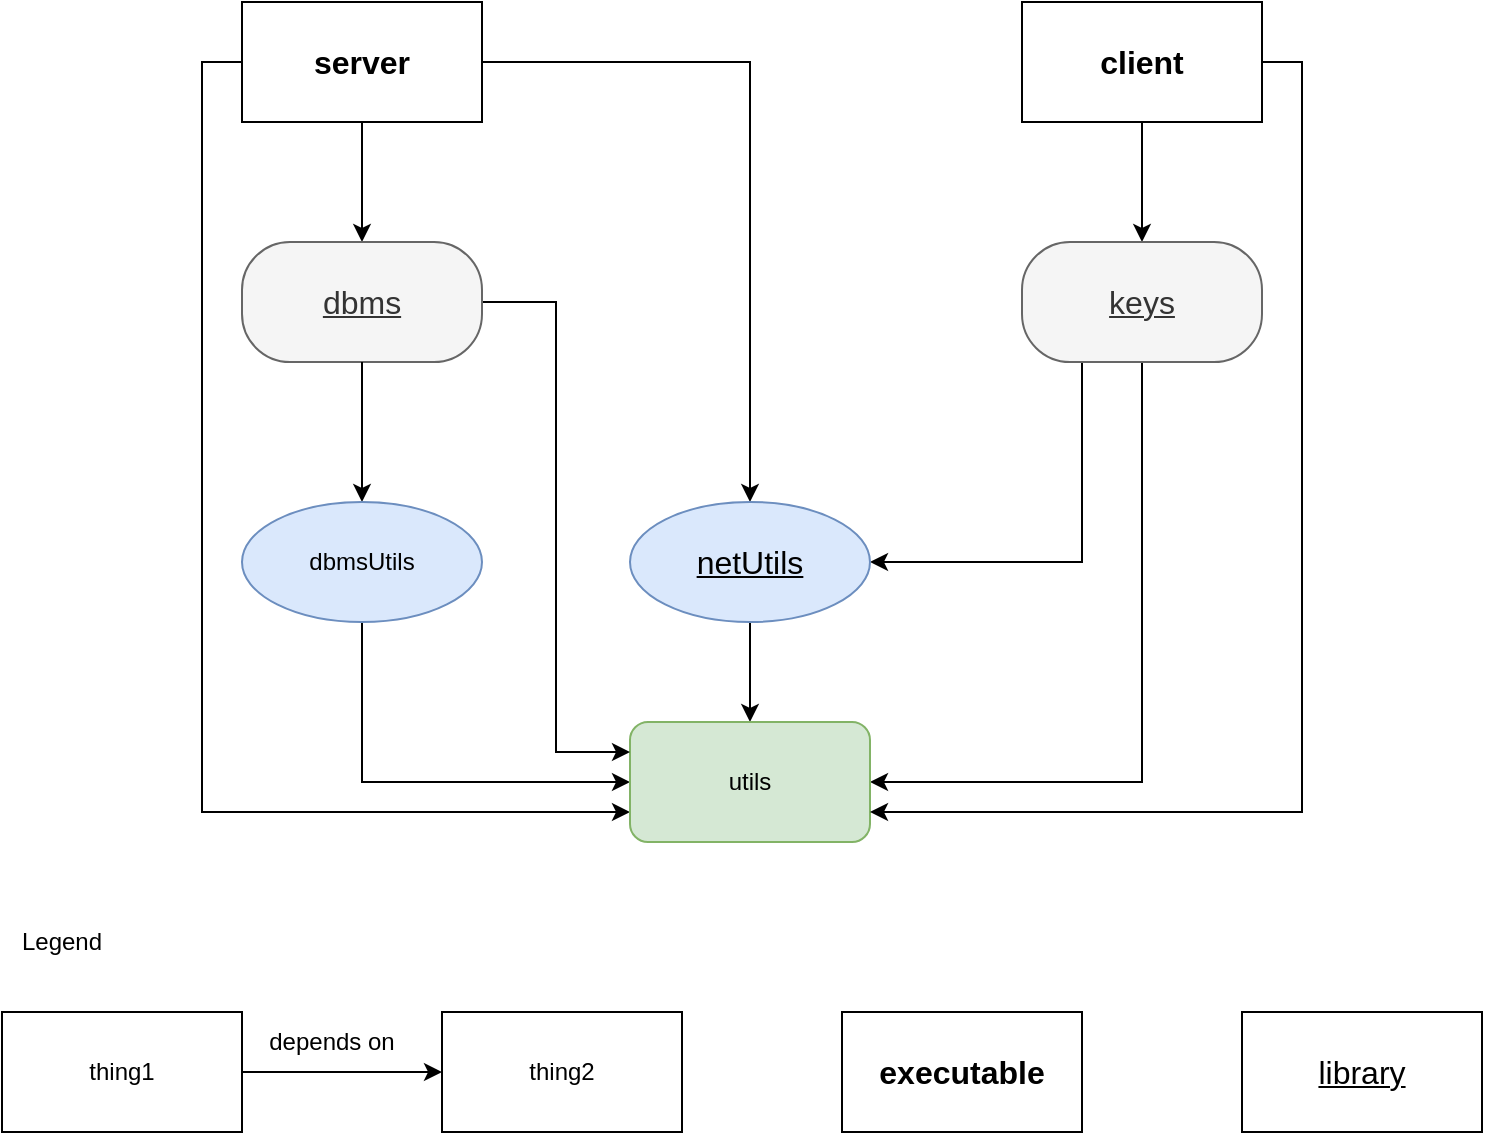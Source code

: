 <mxfile version="17.4.0" type="device"><diagram id="XeAVkd_UVy4LqSrrwQq9" name="Page-1"><mxGraphModel dx="1210" dy="636" grid="1" gridSize="10" guides="1" tooltips="1" connect="1" arrows="1" fold="1" page="1" pageScale="1" pageWidth="827" pageHeight="1169" math="0" shadow="0"><root><mxCell id="0"/><mxCell id="1" parent="0"/><mxCell id="qUGtFSO2oWUx_v0h916a-8" style="edgeStyle=orthogonalEdgeStyle;rounded=0;orthogonalLoop=1;jettySize=auto;html=1;exitX=0.5;exitY=1;exitDx=0;exitDy=0;entryX=0.5;entryY=0;entryDx=0;entryDy=0;" parent="1" source="qUGtFSO2oWUx_v0h916a-2" target="qUGtFSO2oWUx_v0h916a-1" edge="1"><mxGeometry relative="1" as="geometry"/></mxCell><mxCell id="qUGtFSO2oWUx_v0h916a-10" style="edgeStyle=orthogonalEdgeStyle;rounded=0;orthogonalLoop=1;jettySize=auto;html=1;exitX=0.5;exitY=1;exitDx=0;exitDy=0;entryX=1;entryY=0.5;entryDx=0;entryDy=0;" parent="1" source="qUGtFSO2oWUx_v0h916a-3" target="qUGtFSO2oWUx_v0h916a-1" edge="1"><mxGeometry relative="1" as="geometry"/></mxCell><mxCell id="qUGtFSO2oWUx_v0h916a-19" style="edgeStyle=orthogonalEdgeStyle;rounded=0;orthogonalLoop=1;jettySize=auto;html=1;exitX=0;exitY=0.5;exitDx=0;exitDy=0;entryX=0;entryY=0.75;entryDx=0;entryDy=0;" parent="1" source="qUGtFSO2oWUx_v0h916a-7" target="qUGtFSO2oWUx_v0h916a-1" edge="1"><mxGeometry relative="1" as="geometry"/></mxCell><mxCell id="qUGtFSO2oWUx_v0h916a-20" style="edgeStyle=orthogonalEdgeStyle;rounded=0;orthogonalLoop=1;jettySize=auto;html=1;exitX=0.5;exitY=1;exitDx=0;exitDy=0;entryX=0;entryY=0.5;entryDx=0;entryDy=0;" parent="1" source="qUGtFSO2oWUx_v0h916a-5" target="qUGtFSO2oWUx_v0h916a-1" edge="1"><mxGeometry relative="1" as="geometry"/></mxCell><mxCell id="qUGtFSO2oWUx_v0h916a-1" value="utils" style="rounded=1;whiteSpace=wrap;html=1;fillColor=#d5e8d4;strokeColor=#82b366;" parent="1" vertex="1"><mxGeometry x="354" y="490" width="120" height="60" as="geometry"/></mxCell><mxCell id="qUGtFSO2oWUx_v0h916a-14" style="edgeStyle=orthogonalEdgeStyle;rounded=0;orthogonalLoop=1;jettySize=auto;html=1;exitX=0.25;exitY=1;exitDx=0;exitDy=0;entryX=1;entryY=0.5;entryDx=0;entryDy=0;" parent="1" source="qUGtFSO2oWUx_v0h916a-3" target="qUGtFSO2oWUx_v0h916a-2" edge="1"><mxGeometry relative="1" as="geometry"/></mxCell><mxCell id="qUGtFSO2oWUx_v0h916a-15" style="edgeStyle=orthogonalEdgeStyle;rounded=0;orthogonalLoop=1;jettySize=auto;html=1;exitX=1;exitY=0.5;exitDx=0;exitDy=0;entryX=0.5;entryY=0;entryDx=0;entryDy=0;" parent="1" source="qUGtFSO2oWUx_v0h916a-7" target="qUGtFSO2oWUx_v0h916a-2" edge="1"><mxGeometry relative="1" as="geometry"/></mxCell><mxCell id="qUGtFSO2oWUx_v0h916a-2" value="netUtils" style="rounded=1;whiteSpace=wrap;html=1;arcSize=200;fillColor=#dae8fc;strokeColor=#6c8ebf;fontSize=16;fontStyle=4" parent="1" vertex="1"><mxGeometry x="354" y="380" width="120" height="60" as="geometry"/></mxCell><mxCell id="qUGtFSO2oWUx_v0h916a-13" style="edgeStyle=orthogonalEdgeStyle;rounded=0;orthogonalLoop=1;jettySize=auto;html=1;exitX=0.5;exitY=1;exitDx=0;exitDy=0;entryX=0.5;entryY=0;entryDx=0;entryDy=0;" parent="1" source="qUGtFSO2oWUx_v0h916a-6" target="qUGtFSO2oWUx_v0h916a-3" edge="1"><mxGeometry relative="1" as="geometry"/></mxCell><mxCell id="qUGtFSO2oWUx_v0h916a-3" value="keys" style="rounded=1;whiteSpace=wrap;html=1;fillColor=#f5f5f5;fontColor=#333333;strokeColor=#666666;arcSize=40;fontStyle=4;fontSize=16;" parent="1" vertex="1"><mxGeometry x="550" y="250" width="120" height="60" as="geometry"/></mxCell><mxCell id="qUGtFSO2oWUx_v0h916a-12" style="edgeStyle=orthogonalEdgeStyle;rounded=0;orthogonalLoop=1;jettySize=auto;html=1;exitX=0.5;exitY=1;exitDx=0;exitDy=0;entryX=0.5;entryY=0;entryDx=0;entryDy=0;" parent="1" source="qUGtFSO2oWUx_v0h916a-7" target="qUGtFSO2oWUx_v0h916a-4" edge="1"><mxGeometry relative="1" as="geometry"/></mxCell><mxCell id="qUGtFSO2oWUx_v0h916a-22" style="edgeStyle=orthogonalEdgeStyle;rounded=0;orthogonalLoop=1;jettySize=auto;html=1;exitX=1;exitY=0.5;exitDx=0;exitDy=0;entryX=0;entryY=0.25;entryDx=0;entryDy=0;" parent="1" source="qUGtFSO2oWUx_v0h916a-4" target="qUGtFSO2oWUx_v0h916a-1" edge="1"><mxGeometry relative="1" as="geometry"/></mxCell><mxCell id="qUGtFSO2oWUx_v0h916a-4" value="dbms" style="rounded=1;whiteSpace=wrap;html=1;arcSize=40;glass=0;sketch=0;shadow=0;fillColor=#f5f5f5;fontColor=#333333;strokeColor=#666666;fontStyle=4;fontSize=16;" parent="1" vertex="1"><mxGeometry x="160" y="250" width="120" height="60" as="geometry"/></mxCell><mxCell id="qUGtFSO2oWUx_v0h916a-11" style="edgeStyle=orthogonalEdgeStyle;rounded=0;orthogonalLoop=1;jettySize=auto;html=1;exitX=0.5;exitY=1;exitDx=0;exitDy=0;entryX=0.5;entryY=0;entryDx=0;entryDy=0;" parent="1" source="qUGtFSO2oWUx_v0h916a-4" target="qUGtFSO2oWUx_v0h916a-5" edge="1"><mxGeometry relative="1" as="geometry"/></mxCell><mxCell id="qUGtFSO2oWUx_v0h916a-5" value="dbmsUtils" style="rounded=1;whiteSpace=wrap;html=1;arcSize=200;fillColor=#dae8fc;strokeColor=#6c8ebf;" parent="1" vertex="1"><mxGeometry x="160" y="380" width="120" height="60" as="geometry"/></mxCell><mxCell id="qUGtFSO2oWUx_v0h916a-21" style="edgeStyle=orthogonalEdgeStyle;rounded=0;orthogonalLoop=1;jettySize=auto;html=1;exitX=1;exitY=0.5;exitDx=0;exitDy=0;entryX=1;entryY=0.75;entryDx=0;entryDy=0;" parent="1" source="qUGtFSO2oWUx_v0h916a-6" target="qUGtFSO2oWUx_v0h916a-1" edge="1"><mxGeometry relative="1" as="geometry"/></mxCell><mxCell id="qUGtFSO2oWUx_v0h916a-6" value="client" style="rounded=0;whiteSpace=wrap;html=1;fontSize=16;fontStyle=1" parent="1" vertex="1"><mxGeometry x="550" y="130" width="120" height="60" as="geometry"/></mxCell><mxCell id="qUGtFSO2oWUx_v0h916a-7" value="server" style="rounded=0;whiteSpace=wrap;html=1;fontStyle=1;fontSize=16;" parent="1" vertex="1"><mxGeometry x="160" y="130" width="120" height="60" as="geometry"/></mxCell><mxCell id="6fTHHTsV30YOrdH_0JL7-1" value="thing2" style="rounded=0;whiteSpace=wrap;html=1;shadow=0;glass=0;sketch=0;gradientColor=none;" parent="1" vertex="1"><mxGeometry x="260" y="635" width="120" height="60" as="geometry"/></mxCell><mxCell id="6fTHHTsV30YOrdH_0JL7-3" style="edgeStyle=orthogonalEdgeStyle;rounded=0;orthogonalLoop=1;jettySize=auto;html=1;exitX=1;exitY=0.5;exitDx=0;exitDy=0;entryX=0;entryY=0.5;entryDx=0;entryDy=0;" parent="1" source="6fTHHTsV30YOrdH_0JL7-2" target="6fTHHTsV30YOrdH_0JL7-1" edge="1"><mxGeometry relative="1" as="geometry"/></mxCell><mxCell id="6fTHHTsV30YOrdH_0JL7-2" value="thing1" style="rounded=0;whiteSpace=wrap;html=1;shadow=0;glass=0;sketch=0;gradientColor=none;" parent="1" vertex="1"><mxGeometry x="40" y="635" width="120" height="60" as="geometry"/></mxCell><mxCell id="6fTHHTsV30YOrdH_0JL7-4" value="depends on" style="text;html=1;strokeColor=none;fillColor=none;align=center;verticalAlign=middle;whiteSpace=wrap;rounded=0;shadow=0;glass=0;sketch=0;" parent="1" vertex="1"><mxGeometry x="170" y="635" width="70" height="30" as="geometry"/></mxCell><mxCell id="6fTHHTsV30YOrdH_0JL7-5" value="Legend" style="text;html=1;strokeColor=none;fillColor=none;align=center;verticalAlign=middle;whiteSpace=wrap;rounded=0;shadow=0;glass=0;sketch=0;" parent="1" vertex="1"><mxGeometry x="40" y="585" width="60" height="30" as="geometry"/></mxCell><mxCell id="CW2kcaPJTFIVizmLIGna-1" value="executable" style="rounded=0;whiteSpace=wrap;html=1;fontStyle=1;fontSize=16;" vertex="1" parent="1"><mxGeometry x="460" y="635" width="120" height="60" as="geometry"/></mxCell><mxCell id="CW2kcaPJTFIVizmLIGna-2" value="library" style="rounded=0;whiteSpace=wrap;html=1;fontStyle=4;fontSize=16;" vertex="1" parent="1"><mxGeometry x="660" y="635" width="120" height="60" as="geometry"/></mxCell></root></mxGraphModel></diagram></mxfile>